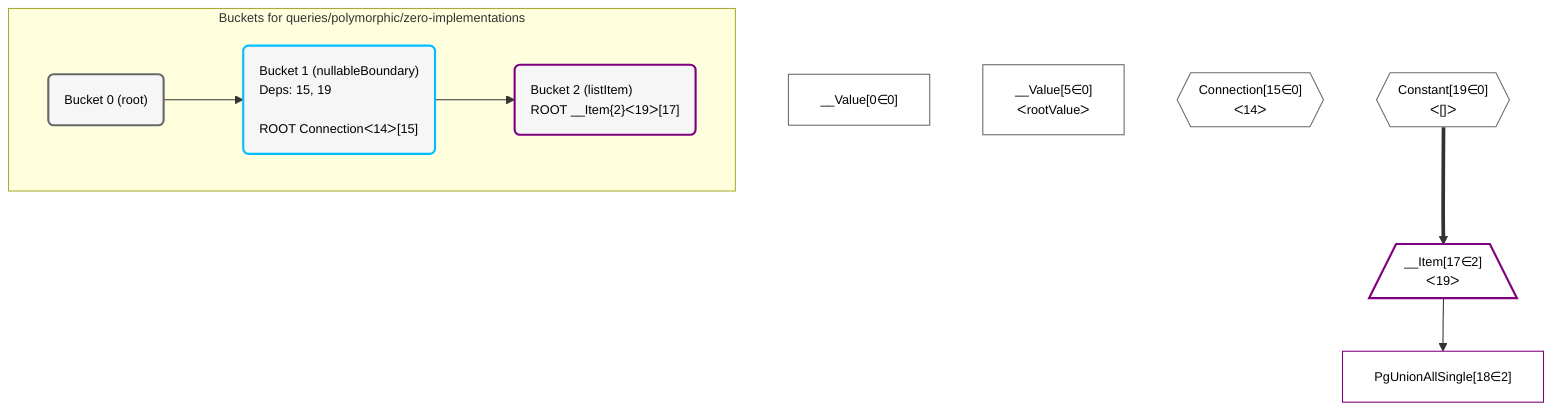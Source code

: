 %%{init: {'themeVariables': { 'fontSize': '12px'}}}%%
graph TD
    classDef path fill:#eee,stroke:#000,color:#000
    classDef plan fill:#fff,stroke-width:1px,color:#000
    classDef itemplan fill:#fff,stroke-width:2px,color:#000
    classDef unbatchedplan fill:#dff,stroke-width:1px,color:#000
    classDef sideeffectplan fill:#fcc,stroke-width:2px,color:#000
    classDef bucket fill:#f6f6f6,color:#000,stroke-width:2px,text-align:left


    %% plan dependencies
    __Value0["__Value[0∈0]"]:::plan
    __Value5["__Value[5∈0]<br />ᐸrootValueᐳ"]:::plan
    Connection15{{"Connection[15∈0]<br />ᐸ14ᐳ"}}:::plan
    Constant19{{"Constant[19∈0]<br />ᐸ[]ᐳ"}}:::plan
    __Item17[/"__Item[17∈2]<br />ᐸ19ᐳ"\]:::itemplan
    Constant19 ==> __Item17
    PgUnionAllSingle18["PgUnionAllSingle[18∈2]"]:::plan
    __Item17 --> PgUnionAllSingle18

    %% define steps

    subgraph "Buckets for queries/polymorphic/zero-implementations"
    Bucket0("Bucket 0 (root)"):::bucket
    classDef bucket0 stroke:#696969
    class Bucket0,__Value0,__Value5,Connection15,Constant19 bucket0
    Bucket1("Bucket 1 (nullableBoundary)<br />Deps: 15, 19<br /><br />ROOT Connectionᐸ14ᐳ[15]"):::bucket
    classDef bucket1 stroke:#00bfff
    class Bucket1 bucket1
    Bucket2("Bucket 2 (listItem)<br />ROOT __Item{2}ᐸ19ᐳ[17]"):::bucket
    classDef bucket2 stroke:#7f007f
    class Bucket2,__Item17,PgUnionAllSingle18 bucket2
    Bucket0 --> Bucket1
    Bucket1 --> Bucket2
    end